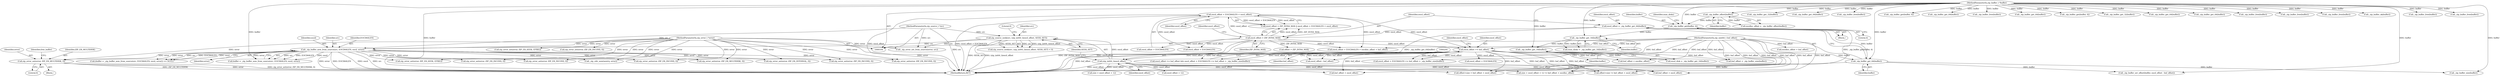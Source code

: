 digraph "0_libzip_9b46957ec98d85a572e9ef98301247f39338a3b5@pointer" {
"1000341" [label="(Call,zip_error_set(error, ZIP_ER_MULTIDISK, 0))"];
"1000218" [label="(Call,_zip_buffer_new_from_source(src, EOCD64LEN, eocd, error))"];
"1000201" [label="(Call,zip_source_seek(src, (zip_int64_t)eocd_offset, SEEK_SET))"];
"1000105" [label="(MethodParameterIn,zip_source_t *src)"];
"1000203" [label="(Call,(zip_int64_t)eocd_offset)"];
"1000177" [label="(Call,eocd_offset >= buf_offset)"];
"1000148" [label="(Call,eocd_offset + EOCD64LEN < eocd_offset)"];
"1000145" [label="(Call,eocd_offset > ZIP_INT64_MAX)"];
"1000139" [label="(Call,eocd_offset = _zip_buffer_get_64(buffer))"];
"1000141" [label="(Call,_zip_buffer_get_64(buffer))"];
"1000137" [label="(Call,_zip_buffer_get_16(buffer))"];
"1000133" [label="(Call,_zip_buffer_get_16(buffer))"];
"1000128" [label="(Call,_zip_buffer_get(buffer, 4))"];
"1000126" [label="(Call,_zip_buffer_offset(buffer))"];
"1000106" [label="(MethodParameterIn,zip_buffer_t *buffer)"];
"1000107" [label="(MethodParameterIn,zip_uint64_t buf_offset)"];
"1000109" [label="(MethodParameterIn,zip_error_t *error)"];
"1000200" [label="(Call,zip_source_seek(src, (zip_int64_t)eocd_offset, SEEK_SET) < 0)"];
"1000180" [label="(Call,eocd_offset + EOCD64LEN <= buf_offset + _zip_buffer_size(buffer))"];
"1000342" [label="(Identifier,error)"];
"1000177" [label="(Call,eocd_offset >= buf_offset)"];
"1000450" [label="(Call,zip_error_set(error, ZIP_ER_INCONS, 0))"];
"1000191" [label="(Call,eocd_offset - buf_offset)"];
"1000161" [label="(Call,eocd_offset + EOCD64LEN > eocdloc_offset + buf_offset)"];
"1000134" [label="(Identifier,buffer)"];
"1000290" [label="(Call,_zip_buffer_get_32(buffer))"];
"1000270" [label="(Call,zip_error_set(error, ZIP_ER_INCONS, 0))"];
"1000253" [label="(Call,_zip_buffer_get_64(buffer))"];
"1000147" [label="(Identifier,ZIP_INT64_MAX)"];
"1000215" [label="(Call,(buffer = _zip_buffer_new_from_source(src, EOCD64LEN, eocd, error)) == NULL)"];
"1000341" [label="(Call,zip_error_set(error, ZIP_ER_MULTIDISK, 0))"];
"1000219" [label="(Identifier,src)"];
"1000247" [label="(Call,_zip_buffer_free(buffer))"];
"1000220" [label="(Identifier,EOCD64LEN)"];
"1000140" [label="(Identifier,eocd_offset)"];
"1000137" [label="(Call,_zip_buffer_get_16(buffer))"];
"1000442" [label="(Call,offset+size != buf_offset + eocd_offset)"];
"1000216" [label="(Call,buffer = _zip_buffer_new_from_source(src, EOCD64LEN, eocd, error))"];
"1000130" [label="(Literal,4)"];
"1000365" [label="(Call,zip_error_set(error, ZIP_ER_MULTIDISK, 0))"];
"1000109" [label="(MethodParameterIn,zip_error_t *error)"];
"1000222" [label="(Identifier,error)"];
"1000181" [label="(Call,eocd_offset + EOCD64LEN)"];
"1000133" [label="(Call,_zip_buffer_get_16(buffer))"];
"1000154" [label="(Call,zip_error_set(error, ZIP_ER_SEEK, EFBIG))"];
"1000201" [label="(Call,zip_source_seek(src, (zip_int64_t)eocd_offset, SEEK_SET))"];
"1000129" [label="(Identifier,buffer)"];
"1000389" [label="(Call,zip_error_set(error, ZIP_ER_INTERNAL, 0))"];
"1000407" [label="(Call,offset > ZIP_INT64_MAX)"];
"1000127" [label="(Identifier,buffer)"];
"1000110" [label="(Block,)"];
"1000233" [label="(Call,_zip_buffer_get(buffer, 4))"];
"1000146" [label="(Identifier,eocd_offset)"];
"1000139" [label="(Call,eocd_offset = _zip_buffer_get_64(buffer))"];
"1000106" [label="(MethodParameterIn,zip_buffer_t *buffer)"];
"1000346" [label="(Identifier,free_buffer)"];
"1000128" [label="(Call,_zip_buffer_get(buffer, 4))"];
"1000261" [label="(Call,size + eocd_offset + 12)"];
"1000202" [label="(Identifier,src)"];
"1000209" [label="(Call,_zip_error_set_from_source(error, src))"];
"1000218" [label="(Call,_zip_buffer_new_from_source(src, EOCD64LEN, eocd, error))"];
"1000149" [label="(Call,eocd_offset + EOCD64LEN)"];
"1000182" [label="(Identifier,eocd_offset)"];
"1000184" [label="(Call,buf_offset + _zip_buffer_size(buffer))"];
"1000107" [label="(MethodParameterIn,zip_uint64_t buf_offset)"];
"1000206" [label="(Identifier,SEEK_SET)"];
"1000358" [label="(Call,_zip_buffer_get_64(buffer))"];
"1000372" [label="(Call,_zip_buffer_free(buffer))"];
"1000382" [label="(Call,_zip_buffer_get_64(buffer))"];
"1000266" [label="(Call,buf_offset + eocdloc_offset)"];
"1000263" [label="(Call,eocd_offset + 12)"];
"1000281" [label="(Call,_zip_buffer_get(buffer, 4))"];
"1000105" [label="(MethodParameterIn,zip_source_t *src)"];
"1000126" [label="(Call,_zip_buffer_offset(buffer))"];
"1000483" [label="(MethodReturn,RET)"];
"1000286" [label="(Call,_zip_buffer_get_32(buffer))"];
"1000340" [label="(Block,)"];
"1000427" [label="(Call,buf_offset + eocd_offset)"];
"1000354" [label="(Call,_zip_buffer_get_64(buffer))"];
"1000138" [label="(Identifier,buffer)"];
"1000169" [label="(Call,zip_error_set(error, ZIP_ER_INCONS, 0))"];
"1000178" [label="(Identifier,eocd_offset)"];
"1000148" [label="(Call,eocd_offset + EOCD64LEN < eocd_offset)"];
"1000186" [label="(Call,_zip_buffer_size(buffer))"];
"1000378" [label="(Call,_zip_buffer_get_64(buffer))"];
"1000131" [label="(Call,num_disks = _zip_buffer_get_16(buffer))"];
"1000207" [label="(Literal,0)"];
"1000260" [label="(Call,size + eocd_offset + 12 != buf_offset + eocdloc_offset)"];
"1000460" [label="(Call,_zip_cdir_new(nentry, error))"];
"1000348" [label="(Call,_zip_buffer_free(buffer))"];
"1000277" [label="(Call,_zip_buffer_free(buffer))"];
"1000431" [label="(Call,zip_error_set(error, ZIP_ER_INCONS, 0))"];
"1000396" [label="(Call,_zip_buffer_free(buffer))"];
"1000141" [label="(Call,_zip_buffer_get_64(buffer))"];
"1000446" [label="(Call,buf_offset + eocd_offset)"];
"1000150" [label="(Identifier,eocd_offset)"];
"1000165" [label="(Call,eocdloc_offset + buf_offset)"];
"1000162" [label="(Call,eocd_offset + EOCD64LEN)"];
"1000205" [label="(Identifier,eocd_offset)"];
"1000386" [label="(Call,_zip_buffer_ok(buffer))"];
"1000145" [label="(Call,eocd_offset > ZIP_INT64_MAX)"];
"1000135" [label="(Call,eocd_disk = _zip_buffer_get_16(buffer))"];
"1000176" [label="(Call,eocd_offset >= buf_offset && eocd_offset + EOCD64LEN <= buf_offset + _zip_buffer_size(buffer))"];
"1000124" [label="(Call,eocdloc_offset = _zip_buffer_offset(buffer))"];
"1000344" [label="(Literal,0)"];
"1000179" [label="(Identifier,buf_offset)"];
"1000189" [label="(Call,_zip_buffer_set_offset(buffer, eocd_offset - buf_offset))"];
"1000240" [label="(Call,zip_error_set(error, ZIP_ER_INCONS, 0))"];
"1000221" [label="(Identifier,eocd)"];
"1000423" [label="(Call,offset+size > buf_offset + eocd_offset)"];
"1000416" [label="(Call,zip_error_set(error, ZIP_ER_SEEK, EFBIG))"];
"1000142" [label="(Identifier,buffer)"];
"1000343" [label="(Identifier,ZIP_ER_MULTIDISK)"];
"1000203" [label="(Call,(zip_int64_t)eocd_offset)"];
"1000328" [label="(Call,_zip_buffer_free(buffer))"];
"1000403" [label="(Call,_zip_buffer_free(buffer))"];
"1000321" [label="(Call,zip_error_set(error, ZIP_ER_INCONS, 0))"];
"1000144" [label="(Call,eocd_offset > ZIP_INT64_MAX || eocd_offset + EOCD64LEN < eocd_offset)"];
"1000152" [label="(Identifier,eocd_offset)"];
"1000132" [label="(Identifier,num_disks)"];
"1000341" -> "1000340"  [label="AST: "];
"1000341" -> "1000344"  [label="CFG: "];
"1000342" -> "1000341"  [label="AST: "];
"1000343" -> "1000341"  [label="AST: "];
"1000344" -> "1000341"  [label="AST: "];
"1000346" -> "1000341"  [label="CFG: "];
"1000341" -> "1000483"  [label="DDG: ZIP_ER_MULTIDISK"];
"1000341" -> "1000483"  [label="DDG: error"];
"1000341" -> "1000483"  [label="DDG: zip_error_set(error, ZIP_ER_MULTIDISK, 0)"];
"1000218" -> "1000341"  [label="DDG: error"];
"1000109" -> "1000341"  [label="DDG: error"];
"1000218" -> "1000216"  [label="AST: "];
"1000218" -> "1000222"  [label="CFG: "];
"1000219" -> "1000218"  [label="AST: "];
"1000220" -> "1000218"  [label="AST: "];
"1000221" -> "1000218"  [label="AST: "];
"1000222" -> "1000218"  [label="AST: "];
"1000216" -> "1000218"  [label="CFG: "];
"1000218" -> "1000483"  [label="DDG: eocd"];
"1000218" -> "1000483"  [label="DDG: src"];
"1000218" -> "1000483"  [label="DDG: error"];
"1000218" -> "1000483"  [label="DDG: EOCD64LEN"];
"1000218" -> "1000215"  [label="DDG: src"];
"1000218" -> "1000215"  [label="DDG: EOCD64LEN"];
"1000218" -> "1000215"  [label="DDG: eocd"];
"1000218" -> "1000215"  [label="DDG: error"];
"1000218" -> "1000216"  [label="DDG: src"];
"1000218" -> "1000216"  [label="DDG: EOCD64LEN"];
"1000218" -> "1000216"  [label="DDG: eocd"];
"1000218" -> "1000216"  [label="DDG: error"];
"1000201" -> "1000218"  [label="DDG: src"];
"1000105" -> "1000218"  [label="DDG: src"];
"1000109" -> "1000218"  [label="DDG: error"];
"1000218" -> "1000240"  [label="DDG: error"];
"1000218" -> "1000270"  [label="DDG: error"];
"1000218" -> "1000321"  [label="DDG: error"];
"1000218" -> "1000365"  [label="DDG: error"];
"1000218" -> "1000389"  [label="DDG: error"];
"1000218" -> "1000416"  [label="DDG: error"];
"1000218" -> "1000431"  [label="DDG: error"];
"1000218" -> "1000450"  [label="DDG: error"];
"1000218" -> "1000460"  [label="DDG: error"];
"1000201" -> "1000200"  [label="AST: "];
"1000201" -> "1000206"  [label="CFG: "];
"1000202" -> "1000201"  [label="AST: "];
"1000203" -> "1000201"  [label="AST: "];
"1000206" -> "1000201"  [label="AST: "];
"1000207" -> "1000201"  [label="CFG: "];
"1000201" -> "1000483"  [label="DDG: SEEK_SET"];
"1000201" -> "1000483"  [label="DDG: (zip_int64_t)eocd_offset"];
"1000201" -> "1000200"  [label="DDG: src"];
"1000201" -> "1000200"  [label="DDG: (zip_int64_t)eocd_offset"];
"1000201" -> "1000200"  [label="DDG: SEEK_SET"];
"1000105" -> "1000201"  [label="DDG: src"];
"1000203" -> "1000201"  [label="DDG: eocd_offset"];
"1000201" -> "1000209"  [label="DDG: src"];
"1000105" -> "1000104"  [label="AST: "];
"1000105" -> "1000483"  [label="DDG: src"];
"1000105" -> "1000209"  [label="DDG: src"];
"1000203" -> "1000205"  [label="CFG: "];
"1000204" -> "1000203"  [label="AST: "];
"1000205" -> "1000203"  [label="AST: "];
"1000206" -> "1000203"  [label="CFG: "];
"1000203" -> "1000483"  [label="DDG: eocd_offset"];
"1000177" -> "1000203"  [label="DDG: eocd_offset"];
"1000203" -> "1000260"  [label="DDG: eocd_offset"];
"1000203" -> "1000261"  [label="DDG: eocd_offset"];
"1000203" -> "1000263"  [label="DDG: eocd_offset"];
"1000203" -> "1000423"  [label="DDG: eocd_offset"];
"1000203" -> "1000427"  [label="DDG: eocd_offset"];
"1000203" -> "1000442"  [label="DDG: eocd_offset"];
"1000203" -> "1000446"  [label="DDG: eocd_offset"];
"1000177" -> "1000176"  [label="AST: "];
"1000177" -> "1000179"  [label="CFG: "];
"1000178" -> "1000177"  [label="AST: "];
"1000179" -> "1000177"  [label="AST: "];
"1000182" -> "1000177"  [label="CFG: "];
"1000176" -> "1000177"  [label="CFG: "];
"1000177" -> "1000483"  [label="DDG: buf_offset"];
"1000177" -> "1000176"  [label="DDG: eocd_offset"];
"1000177" -> "1000176"  [label="DDG: buf_offset"];
"1000148" -> "1000177"  [label="DDG: eocd_offset"];
"1000145" -> "1000177"  [label="DDG: eocd_offset"];
"1000107" -> "1000177"  [label="DDG: buf_offset"];
"1000177" -> "1000180"  [label="DDG: eocd_offset"];
"1000177" -> "1000180"  [label="DDG: buf_offset"];
"1000177" -> "1000181"  [label="DDG: eocd_offset"];
"1000177" -> "1000184"  [label="DDG: buf_offset"];
"1000177" -> "1000191"  [label="DDG: eocd_offset"];
"1000177" -> "1000191"  [label="DDG: buf_offset"];
"1000177" -> "1000260"  [label="DDG: buf_offset"];
"1000177" -> "1000266"  [label="DDG: buf_offset"];
"1000177" -> "1000423"  [label="DDG: buf_offset"];
"1000177" -> "1000427"  [label="DDG: buf_offset"];
"1000177" -> "1000442"  [label="DDG: buf_offset"];
"1000177" -> "1000446"  [label="DDG: buf_offset"];
"1000148" -> "1000144"  [label="AST: "];
"1000148" -> "1000152"  [label="CFG: "];
"1000149" -> "1000148"  [label="AST: "];
"1000152" -> "1000148"  [label="AST: "];
"1000144" -> "1000148"  [label="CFG: "];
"1000148" -> "1000483"  [label="DDG: eocd_offset"];
"1000148" -> "1000483"  [label="DDG: eocd_offset + EOCD64LEN"];
"1000148" -> "1000144"  [label="DDG: eocd_offset + EOCD64LEN"];
"1000148" -> "1000144"  [label="DDG: eocd_offset"];
"1000145" -> "1000148"  [label="DDG: eocd_offset"];
"1000148" -> "1000161"  [label="DDG: eocd_offset"];
"1000148" -> "1000162"  [label="DDG: eocd_offset"];
"1000145" -> "1000144"  [label="AST: "];
"1000145" -> "1000147"  [label="CFG: "];
"1000146" -> "1000145"  [label="AST: "];
"1000147" -> "1000145"  [label="AST: "];
"1000150" -> "1000145"  [label="CFG: "];
"1000144" -> "1000145"  [label="CFG: "];
"1000145" -> "1000483"  [label="DDG: eocd_offset"];
"1000145" -> "1000483"  [label="DDG: ZIP_INT64_MAX"];
"1000145" -> "1000144"  [label="DDG: eocd_offset"];
"1000145" -> "1000144"  [label="DDG: ZIP_INT64_MAX"];
"1000139" -> "1000145"  [label="DDG: eocd_offset"];
"1000145" -> "1000149"  [label="DDG: eocd_offset"];
"1000145" -> "1000161"  [label="DDG: eocd_offset"];
"1000145" -> "1000162"  [label="DDG: eocd_offset"];
"1000145" -> "1000407"  [label="DDG: ZIP_INT64_MAX"];
"1000139" -> "1000110"  [label="AST: "];
"1000139" -> "1000141"  [label="CFG: "];
"1000140" -> "1000139"  [label="AST: "];
"1000141" -> "1000139"  [label="AST: "];
"1000146" -> "1000139"  [label="CFG: "];
"1000139" -> "1000483"  [label="DDG: _zip_buffer_get_64(buffer)"];
"1000141" -> "1000139"  [label="DDG: buffer"];
"1000141" -> "1000142"  [label="CFG: "];
"1000142" -> "1000141"  [label="AST: "];
"1000141" -> "1000483"  [label="DDG: buffer"];
"1000137" -> "1000141"  [label="DDG: buffer"];
"1000106" -> "1000141"  [label="DDG: buffer"];
"1000141" -> "1000186"  [label="DDG: buffer"];
"1000141" -> "1000189"  [label="DDG: buffer"];
"1000137" -> "1000135"  [label="AST: "];
"1000137" -> "1000138"  [label="CFG: "];
"1000138" -> "1000137"  [label="AST: "];
"1000135" -> "1000137"  [label="CFG: "];
"1000137" -> "1000135"  [label="DDG: buffer"];
"1000133" -> "1000137"  [label="DDG: buffer"];
"1000106" -> "1000137"  [label="DDG: buffer"];
"1000133" -> "1000131"  [label="AST: "];
"1000133" -> "1000134"  [label="CFG: "];
"1000134" -> "1000133"  [label="AST: "];
"1000131" -> "1000133"  [label="CFG: "];
"1000133" -> "1000131"  [label="DDG: buffer"];
"1000128" -> "1000133"  [label="DDG: buffer"];
"1000106" -> "1000133"  [label="DDG: buffer"];
"1000128" -> "1000110"  [label="AST: "];
"1000128" -> "1000130"  [label="CFG: "];
"1000129" -> "1000128"  [label="AST: "];
"1000130" -> "1000128"  [label="AST: "];
"1000132" -> "1000128"  [label="CFG: "];
"1000128" -> "1000483"  [label="DDG: _zip_buffer_get(buffer, 4)"];
"1000126" -> "1000128"  [label="DDG: buffer"];
"1000106" -> "1000128"  [label="DDG: buffer"];
"1000126" -> "1000124"  [label="AST: "];
"1000126" -> "1000127"  [label="CFG: "];
"1000127" -> "1000126"  [label="AST: "];
"1000124" -> "1000126"  [label="CFG: "];
"1000126" -> "1000124"  [label="DDG: buffer"];
"1000106" -> "1000126"  [label="DDG: buffer"];
"1000106" -> "1000104"  [label="AST: "];
"1000106" -> "1000483"  [label="DDG: buffer"];
"1000106" -> "1000186"  [label="DDG: buffer"];
"1000106" -> "1000189"  [label="DDG: buffer"];
"1000106" -> "1000216"  [label="DDG: buffer"];
"1000106" -> "1000233"  [label="DDG: buffer"];
"1000106" -> "1000247"  [label="DDG: buffer"];
"1000106" -> "1000253"  [label="DDG: buffer"];
"1000106" -> "1000277"  [label="DDG: buffer"];
"1000106" -> "1000281"  [label="DDG: buffer"];
"1000106" -> "1000286"  [label="DDG: buffer"];
"1000106" -> "1000290"  [label="DDG: buffer"];
"1000106" -> "1000328"  [label="DDG: buffer"];
"1000106" -> "1000348"  [label="DDG: buffer"];
"1000106" -> "1000354"  [label="DDG: buffer"];
"1000106" -> "1000358"  [label="DDG: buffer"];
"1000106" -> "1000372"  [label="DDG: buffer"];
"1000106" -> "1000378"  [label="DDG: buffer"];
"1000106" -> "1000382"  [label="DDG: buffer"];
"1000106" -> "1000386"  [label="DDG: buffer"];
"1000106" -> "1000396"  [label="DDG: buffer"];
"1000106" -> "1000403"  [label="DDG: buffer"];
"1000107" -> "1000104"  [label="AST: "];
"1000107" -> "1000483"  [label="DDG: buf_offset"];
"1000107" -> "1000161"  [label="DDG: buf_offset"];
"1000107" -> "1000165"  [label="DDG: buf_offset"];
"1000107" -> "1000180"  [label="DDG: buf_offset"];
"1000107" -> "1000184"  [label="DDG: buf_offset"];
"1000107" -> "1000191"  [label="DDG: buf_offset"];
"1000107" -> "1000260"  [label="DDG: buf_offset"];
"1000107" -> "1000266"  [label="DDG: buf_offset"];
"1000107" -> "1000423"  [label="DDG: buf_offset"];
"1000107" -> "1000427"  [label="DDG: buf_offset"];
"1000107" -> "1000442"  [label="DDG: buf_offset"];
"1000107" -> "1000446"  [label="DDG: buf_offset"];
"1000109" -> "1000104"  [label="AST: "];
"1000109" -> "1000483"  [label="DDG: error"];
"1000109" -> "1000154"  [label="DDG: error"];
"1000109" -> "1000169"  [label="DDG: error"];
"1000109" -> "1000209"  [label="DDG: error"];
"1000109" -> "1000240"  [label="DDG: error"];
"1000109" -> "1000270"  [label="DDG: error"];
"1000109" -> "1000321"  [label="DDG: error"];
"1000109" -> "1000365"  [label="DDG: error"];
"1000109" -> "1000389"  [label="DDG: error"];
"1000109" -> "1000416"  [label="DDG: error"];
"1000109" -> "1000431"  [label="DDG: error"];
"1000109" -> "1000450"  [label="DDG: error"];
"1000109" -> "1000460"  [label="DDG: error"];
}

